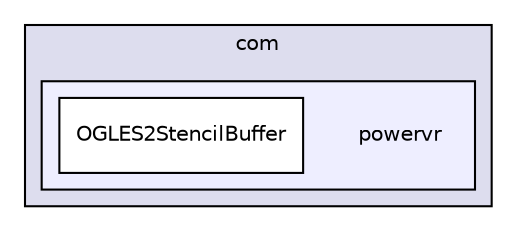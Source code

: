 digraph "PVR/SDK_3.4/Examples/Intermediate/StencilBuffer/OGLES2/Build/Android/src/com/powervr" {
  compound=true
  node [ fontsize="10", fontname="Helvetica"];
  edge [ labelfontsize="10", labelfontname="Helvetica"];
  subgraph clusterdir_d5cb310afc1895b5cf561285889f812e {
    graph [ bgcolor="#ddddee", pencolor="black", label="com" fontname="Helvetica", fontsize="10", URL="dir_d5cb310afc1895b5cf561285889f812e.html"]
  subgraph clusterdir_61a22ef58eb4e2e279328577ca05b275 {
    graph [ bgcolor="#eeeeff", pencolor="black", label="" URL="dir_61a22ef58eb4e2e279328577ca05b275.html"];
    dir_61a22ef58eb4e2e279328577ca05b275 [shape=plaintext label="powervr"];
    dir_6892566e542487c5510bcacd54be8ff4 [shape=box label="OGLES2StencilBuffer" color="black" fillcolor="white" style="filled" URL="dir_6892566e542487c5510bcacd54be8ff4.html"];
  }
  }
}
